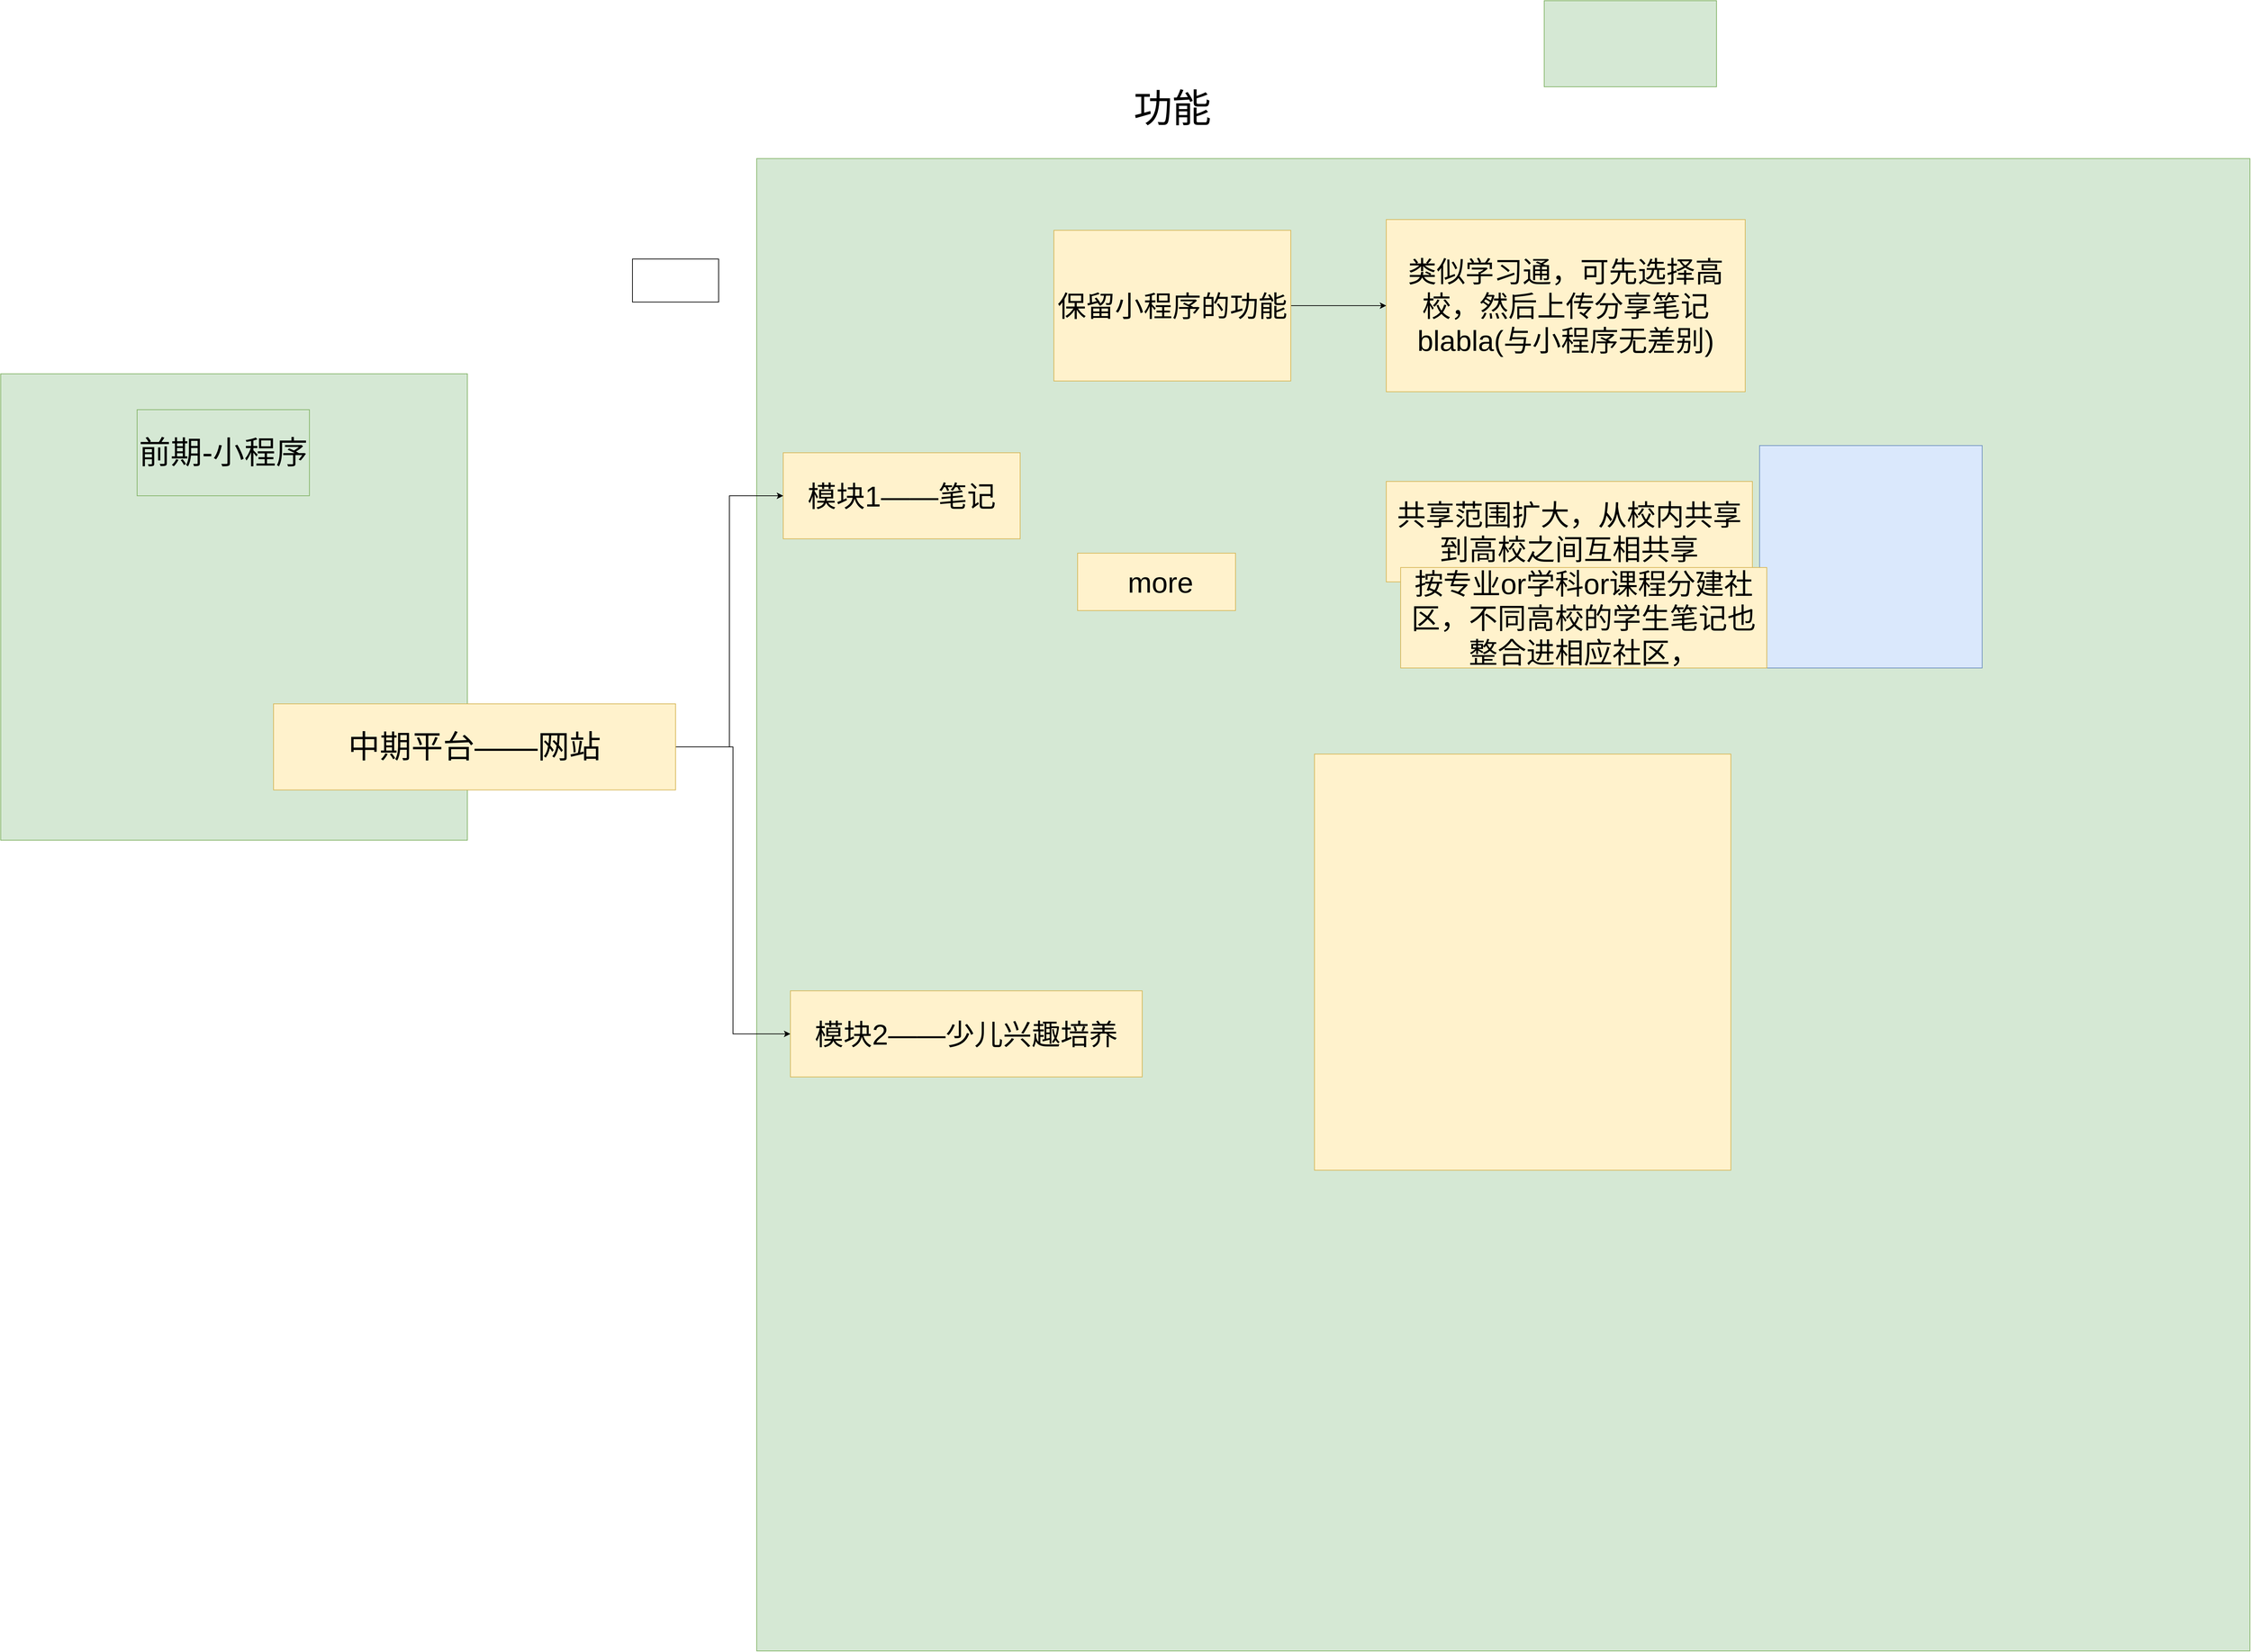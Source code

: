 <mxfile version="14.5.1" type="github">
  <diagram id="eBwaekxbl069Q2oMZIKk" name="第 1 页">
    <mxGraphModel dx="3434" dy="2852" grid="1" gridSize="10" guides="1" tooltips="1" connect="1" arrows="1" fold="1" page="1" pageScale="1" pageWidth="827" pageHeight="1169" math="0" shadow="0">
      <root>
        <mxCell id="0" />
        <mxCell id="1" parent="0" />
        <mxCell id="nVnGu1UQP7cNqkmfe-Jb-10" value="" style="whiteSpace=wrap;html=1;aspect=fixed;fillColor=#d5e8d4;strokeColor=#82b366;" vertex="1" parent="1">
          <mxGeometry x="413" y="-330" width="2080" height="2080" as="geometry" />
        </mxCell>
        <mxCell id="nVnGu1UQP7cNqkmfe-Jb-1" value="" style="whiteSpace=wrap;html=1;aspect=fixed;fillColor=#d5e8d4;strokeColor=#82b366;" vertex="1" parent="1">
          <mxGeometry x="-640" y="-30" width="650" height="650" as="geometry" />
        </mxCell>
        <mxCell id="nVnGu1UQP7cNqkmfe-Jb-2" value="" style="whiteSpace=wrap;html=1;aspect=fixed;fillColor=#dae8fc;strokeColor=#6c8ebf;" vertex="1" parent="1">
          <mxGeometry x="1810" y="70" width="310" height="310" as="geometry" />
        </mxCell>
        <mxCell id="nVnGu1UQP7cNqkmfe-Jb-6" value="&lt;font style=&quot;font-size: 44px&quot;&gt;前期-小程序&lt;/font&gt;" style="rounded=0;whiteSpace=wrap;html=1;fillColor=#d5e8d4;strokeColor=#82b366;" vertex="1" parent="1">
          <mxGeometry x="-450" y="20" width="240" height="120" as="geometry" />
        </mxCell>
        <mxCell id="nVnGu1UQP7cNqkmfe-Jb-7" value="模块1——笔记" style="rounded=0;whiteSpace=wrap;html=1;fillColor=#fff2cc;strokeColor=#d6b656;fontSize=40;" vertex="1" parent="1">
          <mxGeometry x="450" y="80" width="330" height="120" as="geometry" />
        </mxCell>
        <mxCell id="nVnGu1UQP7cNqkmfe-Jb-8" value="前期-小程序" style="rounded=0;whiteSpace=wrap;html=1;fillColor=#dae8fc;strokeColor=#6c8ebf;" vertex="1" parent="1">
          <mxGeometry x="1270" y="660" width="110" height="40" as="geometry" />
        </mxCell>
        <mxCell id="nVnGu1UQP7cNqkmfe-Jb-9" value="" style="rounded=0;whiteSpace=wrap;html=1;" vertex="1" parent="1">
          <mxGeometry x="240" y="-190" width="120" height="60" as="geometry" />
        </mxCell>
        <mxCell id="nVnGu1UQP7cNqkmfe-Jb-11" value="" style="rounded=0;whiteSpace=wrap;html=1;fillColor=#d5e8d4;strokeColor=#82b366;" vertex="1" parent="1">
          <mxGeometry x="1510" y="-550" width="240" height="120" as="geometry" />
        </mxCell>
        <mxCell id="nVnGu1UQP7cNqkmfe-Jb-17" style="edgeStyle=orthogonalEdgeStyle;rounded=0;orthogonalLoop=1;jettySize=auto;html=1;entryX=0;entryY=0.5;entryDx=0;entryDy=0;fontSize=40;" edge="1" parent="1" source="nVnGu1UQP7cNqkmfe-Jb-12" target="nVnGu1UQP7cNqkmfe-Jb-7">
          <mxGeometry relative="1" as="geometry" />
        </mxCell>
        <mxCell id="nVnGu1UQP7cNqkmfe-Jb-18" style="edgeStyle=orthogonalEdgeStyle;rounded=0;orthogonalLoop=1;jettySize=auto;html=1;entryX=0;entryY=0.5;entryDx=0;entryDy=0;fontSize=40;" edge="1" parent="1" source="nVnGu1UQP7cNqkmfe-Jb-12" target="nVnGu1UQP7cNqkmfe-Jb-16">
          <mxGeometry relative="1" as="geometry" />
        </mxCell>
        <mxCell id="nVnGu1UQP7cNqkmfe-Jb-12" value="&lt;font style=&quot;font-size: 44px&quot;&gt;中期平台——网站&lt;/font&gt;" style="rounded=0;whiteSpace=wrap;html=1;fillColor=#fff2cc;strokeColor=#d6b656;" vertex="1" parent="1">
          <mxGeometry x="-260" y="430" width="560" height="120" as="geometry" />
        </mxCell>
        <mxCell id="nVnGu1UQP7cNqkmfe-Jb-15" value="" style="whiteSpace=wrap;html=1;aspect=fixed;fillColor=#fff2cc;strokeColor=#d6b656;" vertex="1" parent="1">
          <mxGeometry x="1190" y="500" width="580" height="580" as="geometry" />
        </mxCell>
        <mxCell id="nVnGu1UQP7cNqkmfe-Jb-16" value="模块2——少儿兴趣培养" style="rounded=0;whiteSpace=wrap;html=1;fillColor=#fff2cc;strokeColor=#d6b656;fontSize=40;" vertex="1" parent="1">
          <mxGeometry x="460" y="830" width="490" height="120" as="geometry" />
        </mxCell>
        <mxCell id="nVnGu1UQP7cNqkmfe-Jb-26" style="edgeStyle=orthogonalEdgeStyle;rounded=0;orthogonalLoop=1;jettySize=auto;html=1;entryX=0;entryY=0.5;entryDx=0;entryDy=0;fontSize=54;" edge="1" parent="1" source="nVnGu1UQP7cNqkmfe-Jb-20" target="nVnGu1UQP7cNqkmfe-Jb-23">
          <mxGeometry relative="1" as="geometry" />
        </mxCell>
        <mxCell id="nVnGu1UQP7cNqkmfe-Jb-20" value="保留小程序的功能" style="rounded=0;whiteSpace=wrap;html=1;fillColor=#fff2cc;strokeColor=#d6b656;fontSize=40;" vertex="1" parent="1">
          <mxGeometry x="827" y="-230" width="330" height="210" as="geometry" />
        </mxCell>
        <mxCell id="nVnGu1UQP7cNqkmfe-Jb-21" value="&amp;nbsp;more" style="rounded=0;whiteSpace=wrap;html=1;fillColor=#fff2cc;strokeColor=#d6b656;fontSize=40;" vertex="1" parent="1">
          <mxGeometry x="860" y="220" width="220" height="80" as="geometry" />
        </mxCell>
        <mxCell id="nVnGu1UQP7cNqkmfe-Jb-23" value="类似学习通，可先选择高校，然后上传分享笔记blabla(与小程序无差别)" style="rounded=0;whiteSpace=wrap;html=1;fillColor=#fff2cc;strokeColor=#d6b656;fontSize=40;" vertex="1" parent="1">
          <mxGeometry x="1290" y="-245" width="500" height="240" as="geometry" />
        </mxCell>
        <mxCell id="nVnGu1UQP7cNqkmfe-Jb-24" value="功能" style="text;html=1;strokeColor=none;fillColor=none;align=center;verticalAlign=middle;whiteSpace=wrap;rounded=0;fontSize=54;" vertex="1" parent="1">
          <mxGeometry x="902" y="-410" width="180" height="20" as="geometry" />
        </mxCell>
        <mxCell id="nVnGu1UQP7cNqkmfe-Jb-27" value="共享范围扩大，从校内共享到高校之间互相共享" style="rounded=0;whiteSpace=wrap;html=1;fillColor=#fff2cc;strokeColor=#d6b656;fontSize=40;" vertex="1" parent="1">
          <mxGeometry x="1290" y="120" width="510" height="140" as="geometry" />
        </mxCell>
        <mxCell id="nVnGu1UQP7cNqkmfe-Jb-28" value="按专业or学科or课程分建社区，不同高校的学生笔记也整合进相应社区，" style="rounded=0;whiteSpace=wrap;html=1;fillColor=#fff2cc;strokeColor=#d6b656;fontSize=40;" vertex="1" parent="1">
          <mxGeometry x="1310" y="240" width="510" height="140" as="geometry" />
        </mxCell>
      </root>
    </mxGraphModel>
  </diagram>
</mxfile>
